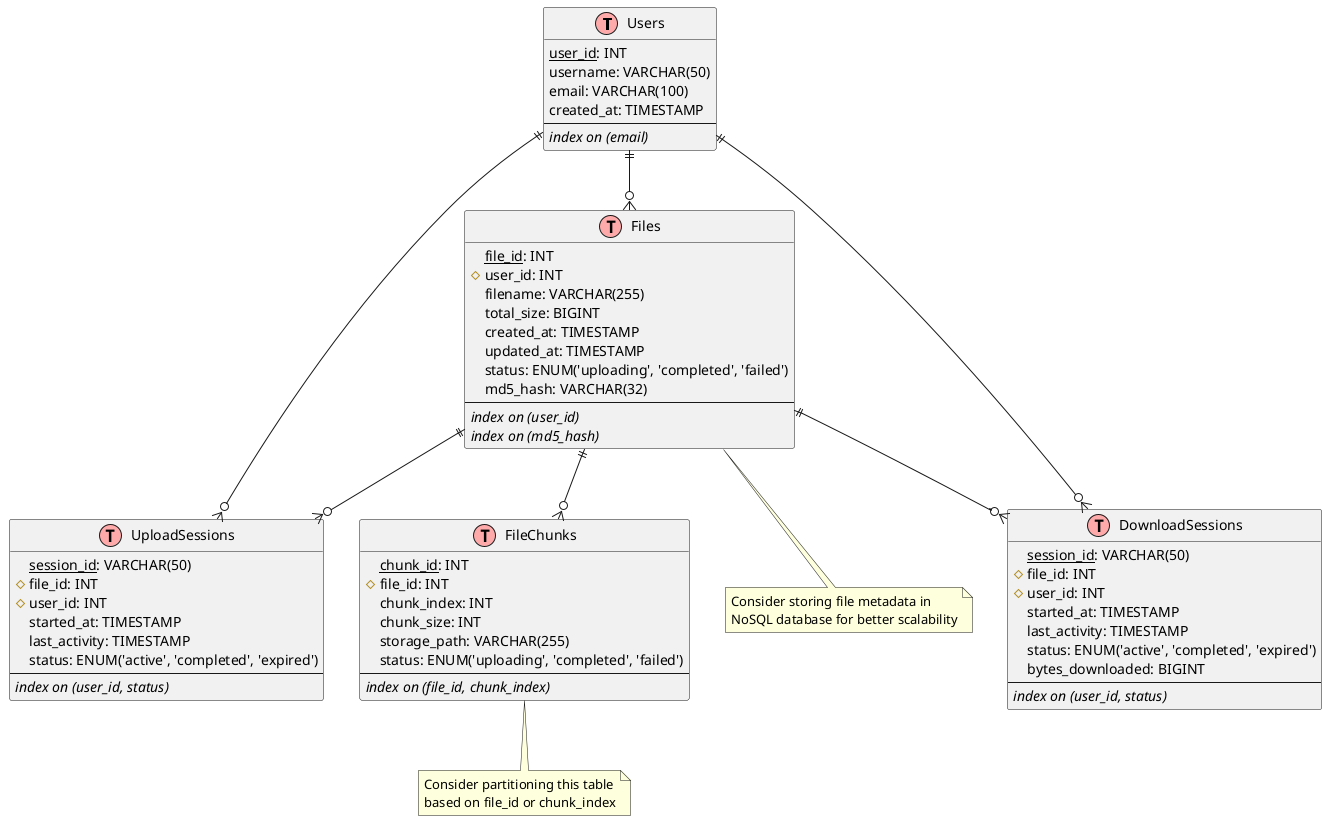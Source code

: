 @startuml
!define table(x) class x << (T,#FFAAAA) >>
!define primary_key(x) <u>x</u>
!define foreign_key(x) #x

table(Users) {
  primary_key(user_id): INT
  username: VARCHAR(50)
  email: VARCHAR(100)
  created_at: TIMESTAMP
  --
  <i>index on (email)</i>
}

table(Files) {
  primary_key(file_id): INT
  foreign_key(user_id): INT
  filename: VARCHAR(255)
  total_size: BIGINT
  created_at: TIMESTAMP
  updated_at: TIMESTAMP
  status: ENUM('uploading', 'completed', 'failed')
  md5_hash: VARCHAR(32)
  --
  <i>index on (user_id)</i>
  <i>index on (md5_hash)</i>
}

table(FileChunks) {
  primary_key(chunk_id): INT
  foreign_key(file_id): INT
  chunk_index: INT
  chunk_size: INT
  storage_path: VARCHAR(255)
  status: ENUM('uploading', 'completed', 'failed')
  --
  <i>index on (file_id, chunk_index)</i>
}

table(UploadSessions) {
  primary_key(session_id): VARCHAR(50)
  foreign_key(file_id): INT
  foreign_key(user_id): INT
  started_at: TIMESTAMP
  last_activity: TIMESTAMP
  status: ENUM('active', 'completed', 'expired')
  --
  <i>index on (user_id, status)</i>
}

table(DownloadSessions) {
  primary_key(session_id): VARCHAR(50)
  foreign_key(file_id): INT
  foreign_key(user_id): INT
  started_at: TIMESTAMP
  last_activity: TIMESTAMP
  status: ENUM('active', 'completed', 'expired')
  bytes_downloaded: BIGINT
  --
  <i>index on (user_id, status)</i>
}

Users ||--o{ Files
Files ||--o{ FileChunks
Users ||--o{ UploadSessions
Users ||--o{ DownloadSessions
Files ||--o{ UploadSessions
Files ||--o{ DownloadSessions

note bottom of FileChunks
  Consider partitioning this table
  based on file_id or chunk_index
end note

note bottom of Files
  Consider storing file metadata in 
  NoSQL database for better scalability
end note

@enduml
